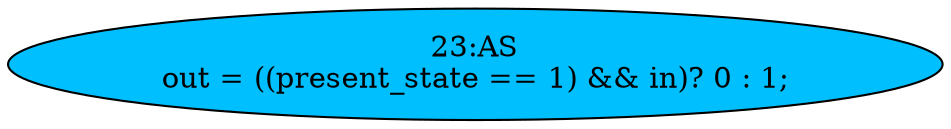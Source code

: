 strict digraph "" {
	node [label="\N"];
	"23:AS"	[ast="<pyverilog.vparser.ast.Assign object at 0x7fe7b1b18390>",
		def_var="['out']",
		fillcolor=deepskyblue,
		label="23:AS
out = ((present_state == 1) && in)? 0 : 1;",
		statements="[]",
		style=filled,
		typ=Assign,
		use_var="['present_state', 'in']"];
}
